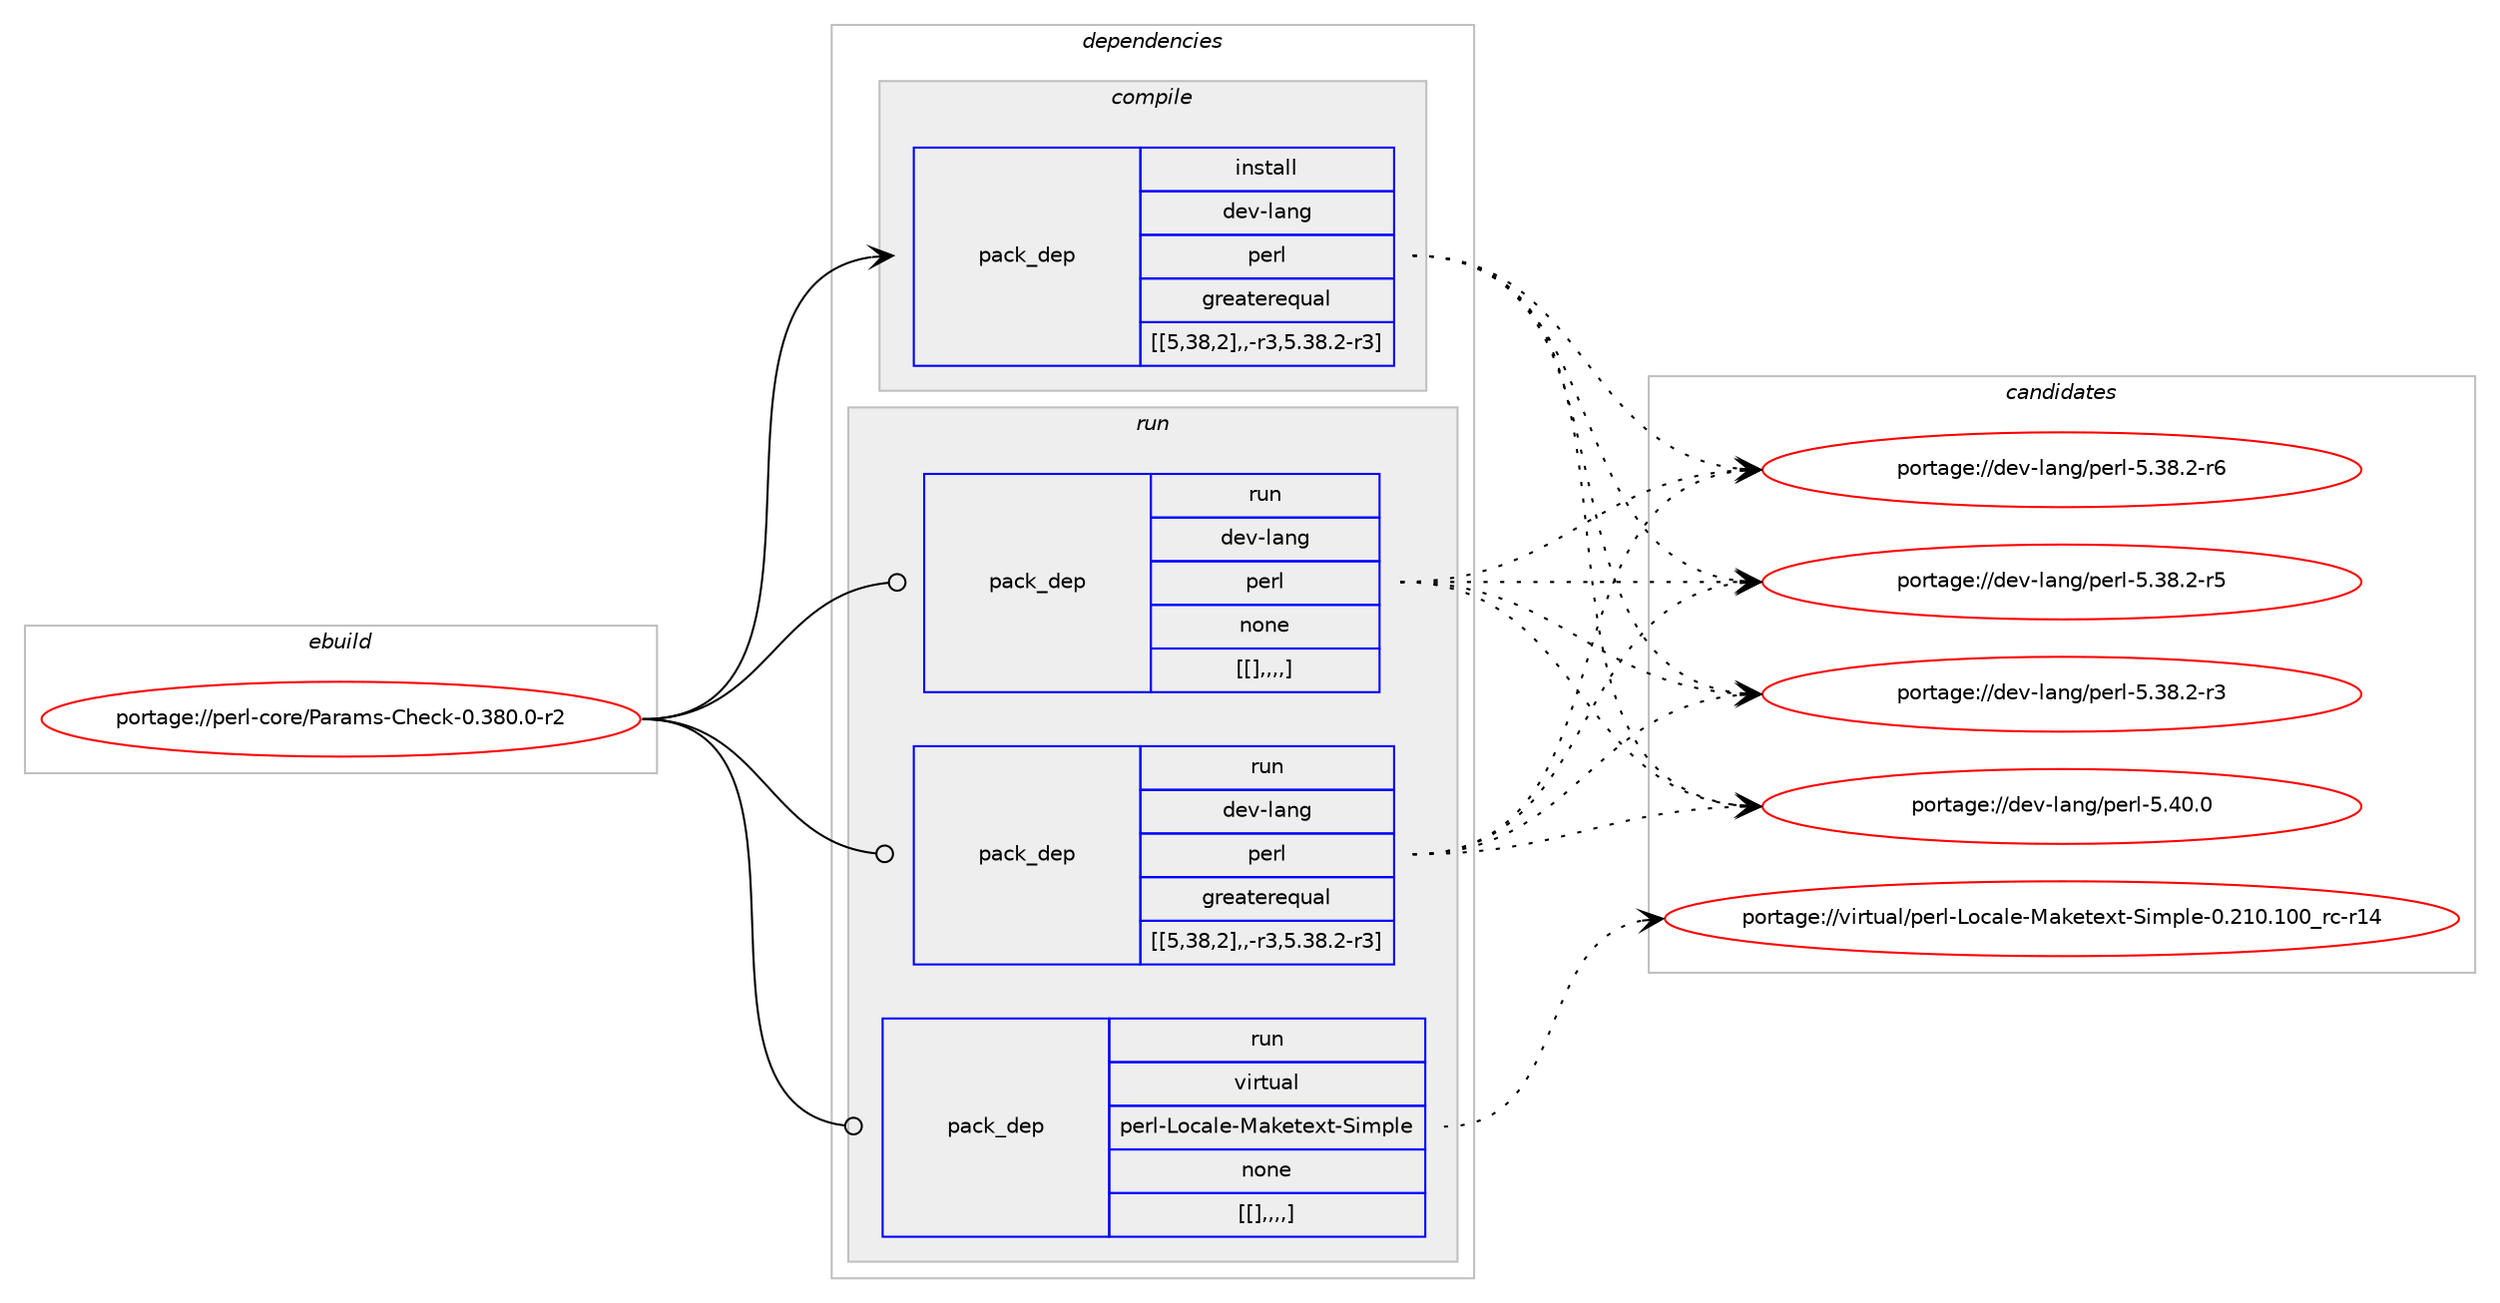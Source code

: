 digraph prolog {

# *************
# Graph options
# *************

newrank=true;
concentrate=true;
compound=true;
graph [rankdir=LR,fontname=Helvetica,fontsize=10,ranksep=1.5];#, ranksep=2.5, nodesep=0.2];
edge  [arrowhead=vee];
node  [fontname=Helvetica,fontsize=10];

# **********
# The ebuild
# **********

subgraph cluster_leftcol {
color=gray;
label=<<i>ebuild</i>>;
id [label="portage://perl-core/Params-Check-0.380.0-r2", color=red, width=4, href="../perl-core/Params-Check-0.380.0-r2.svg"];
}

# ****************
# The dependencies
# ****************

subgraph cluster_midcol {
color=gray;
label=<<i>dependencies</i>>;
subgraph cluster_compile {
fillcolor="#eeeeee";
style=filled;
label=<<i>compile</i>>;
subgraph pack296542 {
dependency406829 [label=<<TABLE BORDER="0" CELLBORDER="1" CELLSPACING="0" CELLPADDING="4" WIDTH="220"><TR><TD ROWSPAN="6" CELLPADDING="30">pack_dep</TD></TR><TR><TD WIDTH="110">install</TD></TR><TR><TD>dev-lang</TD></TR><TR><TD>perl</TD></TR><TR><TD>greaterequal</TD></TR><TR><TD>[[5,38,2],,-r3,5.38.2-r3]</TD></TR></TABLE>>, shape=none, color=blue];
}
id:e -> dependency406829:w [weight=20,style="solid",arrowhead="vee"];
}
subgraph cluster_compileandrun {
fillcolor="#eeeeee";
style=filled;
label=<<i>compile and run</i>>;
}
subgraph cluster_run {
fillcolor="#eeeeee";
style=filled;
label=<<i>run</i>>;
subgraph pack296543 {
dependency406830 [label=<<TABLE BORDER="0" CELLBORDER="1" CELLSPACING="0" CELLPADDING="4" WIDTH="220"><TR><TD ROWSPAN="6" CELLPADDING="30">pack_dep</TD></TR><TR><TD WIDTH="110">run</TD></TR><TR><TD>dev-lang</TD></TR><TR><TD>perl</TD></TR><TR><TD>greaterequal</TD></TR><TR><TD>[[5,38,2],,-r3,5.38.2-r3]</TD></TR></TABLE>>, shape=none, color=blue];
}
id:e -> dependency406830:w [weight=20,style="solid",arrowhead="odot"];
subgraph pack296544 {
dependency406831 [label=<<TABLE BORDER="0" CELLBORDER="1" CELLSPACING="0" CELLPADDING="4" WIDTH="220"><TR><TD ROWSPAN="6" CELLPADDING="30">pack_dep</TD></TR><TR><TD WIDTH="110">run</TD></TR><TR><TD>dev-lang</TD></TR><TR><TD>perl</TD></TR><TR><TD>none</TD></TR><TR><TD>[[],,,,]</TD></TR></TABLE>>, shape=none, color=blue];
}
id:e -> dependency406831:w [weight=20,style="solid",arrowhead="odot"];
subgraph pack296545 {
dependency406832 [label=<<TABLE BORDER="0" CELLBORDER="1" CELLSPACING="0" CELLPADDING="4" WIDTH="220"><TR><TD ROWSPAN="6" CELLPADDING="30">pack_dep</TD></TR><TR><TD WIDTH="110">run</TD></TR><TR><TD>virtual</TD></TR><TR><TD>perl-Locale-Maketext-Simple</TD></TR><TR><TD>none</TD></TR><TR><TD>[[],,,,]</TD></TR></TABLE>>, shape=none, color=blue];
}
id:e -> dependency406832:w [weight=20,style="solid",arrowhead="odot"];
}
}

# **************
# The candidates
# **************

subgraph cluster_choices {
rank=same;
color=gray;
label=<<i>candidates</i>>;

subgraph choice296542 {
color=black;
nodesep=1;
choice10010111845108971101034711210111410845534652484648 [label="portage://dev-lang/perl-5.40.0", color=red, width=4,href="../dev-lang/perl-5.40.0.svg"];
choice100101118451089711010347112101114108455346515646504511454 [label="portage://dev-lang/perl-5.38.2-r6", color=red, width=4,href="../dev-lang/perl-5.38.2-r6.svg"];
choice100101118451089711010347112101114108455346515646504511453 [label="portage://dev-lang/perl-5.38.2-r5", color=red, width=4,href="../dev-lang/perl-5.38.2-r5.svg"];
choice100101118451089711010347112101114108455346515646504511451 [label="portage://dev-lang/perl-5.38.2-r3", color=red, width=4,href="../dev-lang/perl-5.38.2-r3.svg"];
dependency406829:e -> choice10010111845108971101034711210111410845534652484648:w [style=dotted,weight="100"];
dependency406829:e -> choice100101118451089711010347112101114108455346515646504511454:w [style=dotted,weight="100"];
dependency406829:e -> choice100101118451089711010347112101114108455346515646504511453:w [style=dotted,weight="100"];
dependency406829:e -> choice100101118451089711010347112101114108455346515646504511451:w [style=dotted,weight="100"];
}
subgraph choice296543 {
color=black;
nodesep=1;
choice10010111845108971101034711210111410845534652484648 [label="portage://dev-lang/perl-5.40.0", color=red, width=4,href="../dev-lang/perl-5.40.0.svg"];
choice100101118451089711010347112101114108455346515646504511454 [label="portage://dev-lang/perl-5.38.2-r6", color=red, width=4,href="../dev-lang/perl-5.38.2-r6.svg"];
choice100101118451089711010347112101114108455346515646504511453 [label="portage://dev-lang/perl-5.38.2-r5", color=red, width=4,href="../dev-lang/perl-5.38.2-r5.svg"];
choice100101118451089711010347112101114108455346515646504511451 [label="portage://dev-lang/perl-5.38.2-r3", color=red, width=4,href="../dev-lang/perl-5.38.2-r3.svg"];
dependency406830:e -> choice10010111845108971101034711210111410845534652484648:w [style=dotted,weight="100"];
dependency406830:e -> choice100101118451089711010347112101114108455346515646504511454:w [style=dotted,weight="100"];
dependency406830:e -> choice100101118451089711010347112101114108455346515646504511453:w [style=dotted,weight="100"];
dependency406830:e -> choice100101118451089711010347112101114108455346515646504511451:w [style=dotted,weight="100"];
}
subgraph choice296544 {
color=black;
nodesep=1;
choice10010111845108971101034711210111410845534652484648 [label="portage://dev-lang/perl-5.40.0", color=red, width=4,href="../dev-lang/perl-5.40.0.svg"];
choice100101118451089711010347112101114108455346515646504511454 [label="portage://dev-lang/perl-5.38.2-r6", color=red, width=4,href="../dev-lang/perl-5.38.2-r6.svg"];
choice100101118451089711010347112101114108455346515646504511453 [label="portage://dev-lang/perl-5.38.2-r5", color=red, width=4,href="../dev-lang/perl-5.38.2-r5.svg"];
choice100101118451089711010347112101114108455346515646504511451 [label="portage://dev-lang/perl-5.38.2-r3", color=red, width=4,href="../dev-lang/perl-5.38.2-r3.svg"];
dependency406831:e -> choice10010111845108971101034711210111410845534652484648:w [style=dotted,weight="100"];
dependency406831:e -> choice100101118451089711010347112101114108455346515646504511454:w [style=dotted,weight="100"];
dependency406831:e -> choice100101118451089711010347112101114108455346515646504511453:w [style=dotted,weight="100"];
dependency406831:e -> choice100101118451089711010347112101114108455346515646504511451:w [style=dotted,weight="100"];
}
subgraph choice296545 {
color=black;
nodesep=1;
choice1181051141161179710847112101114108457611199971081014577971071011161011201164583105109112108101454846504948464948489511499451144952 [label="portage://virtual/perl-Locale-Maketext-Simple-0.210.100_rc-r14", color=red, width=4,href="../virtual/perl-Locale-Maketext-Simple-0.210.100_rc-r14.svg"];
dependency406832:e -> choice1181051141161179710847112101114108457611199971081014577971071011161011201164583105109112108101454846504948464948489511499451144952:w [style=dotted,weight="100"];
}
}

}
